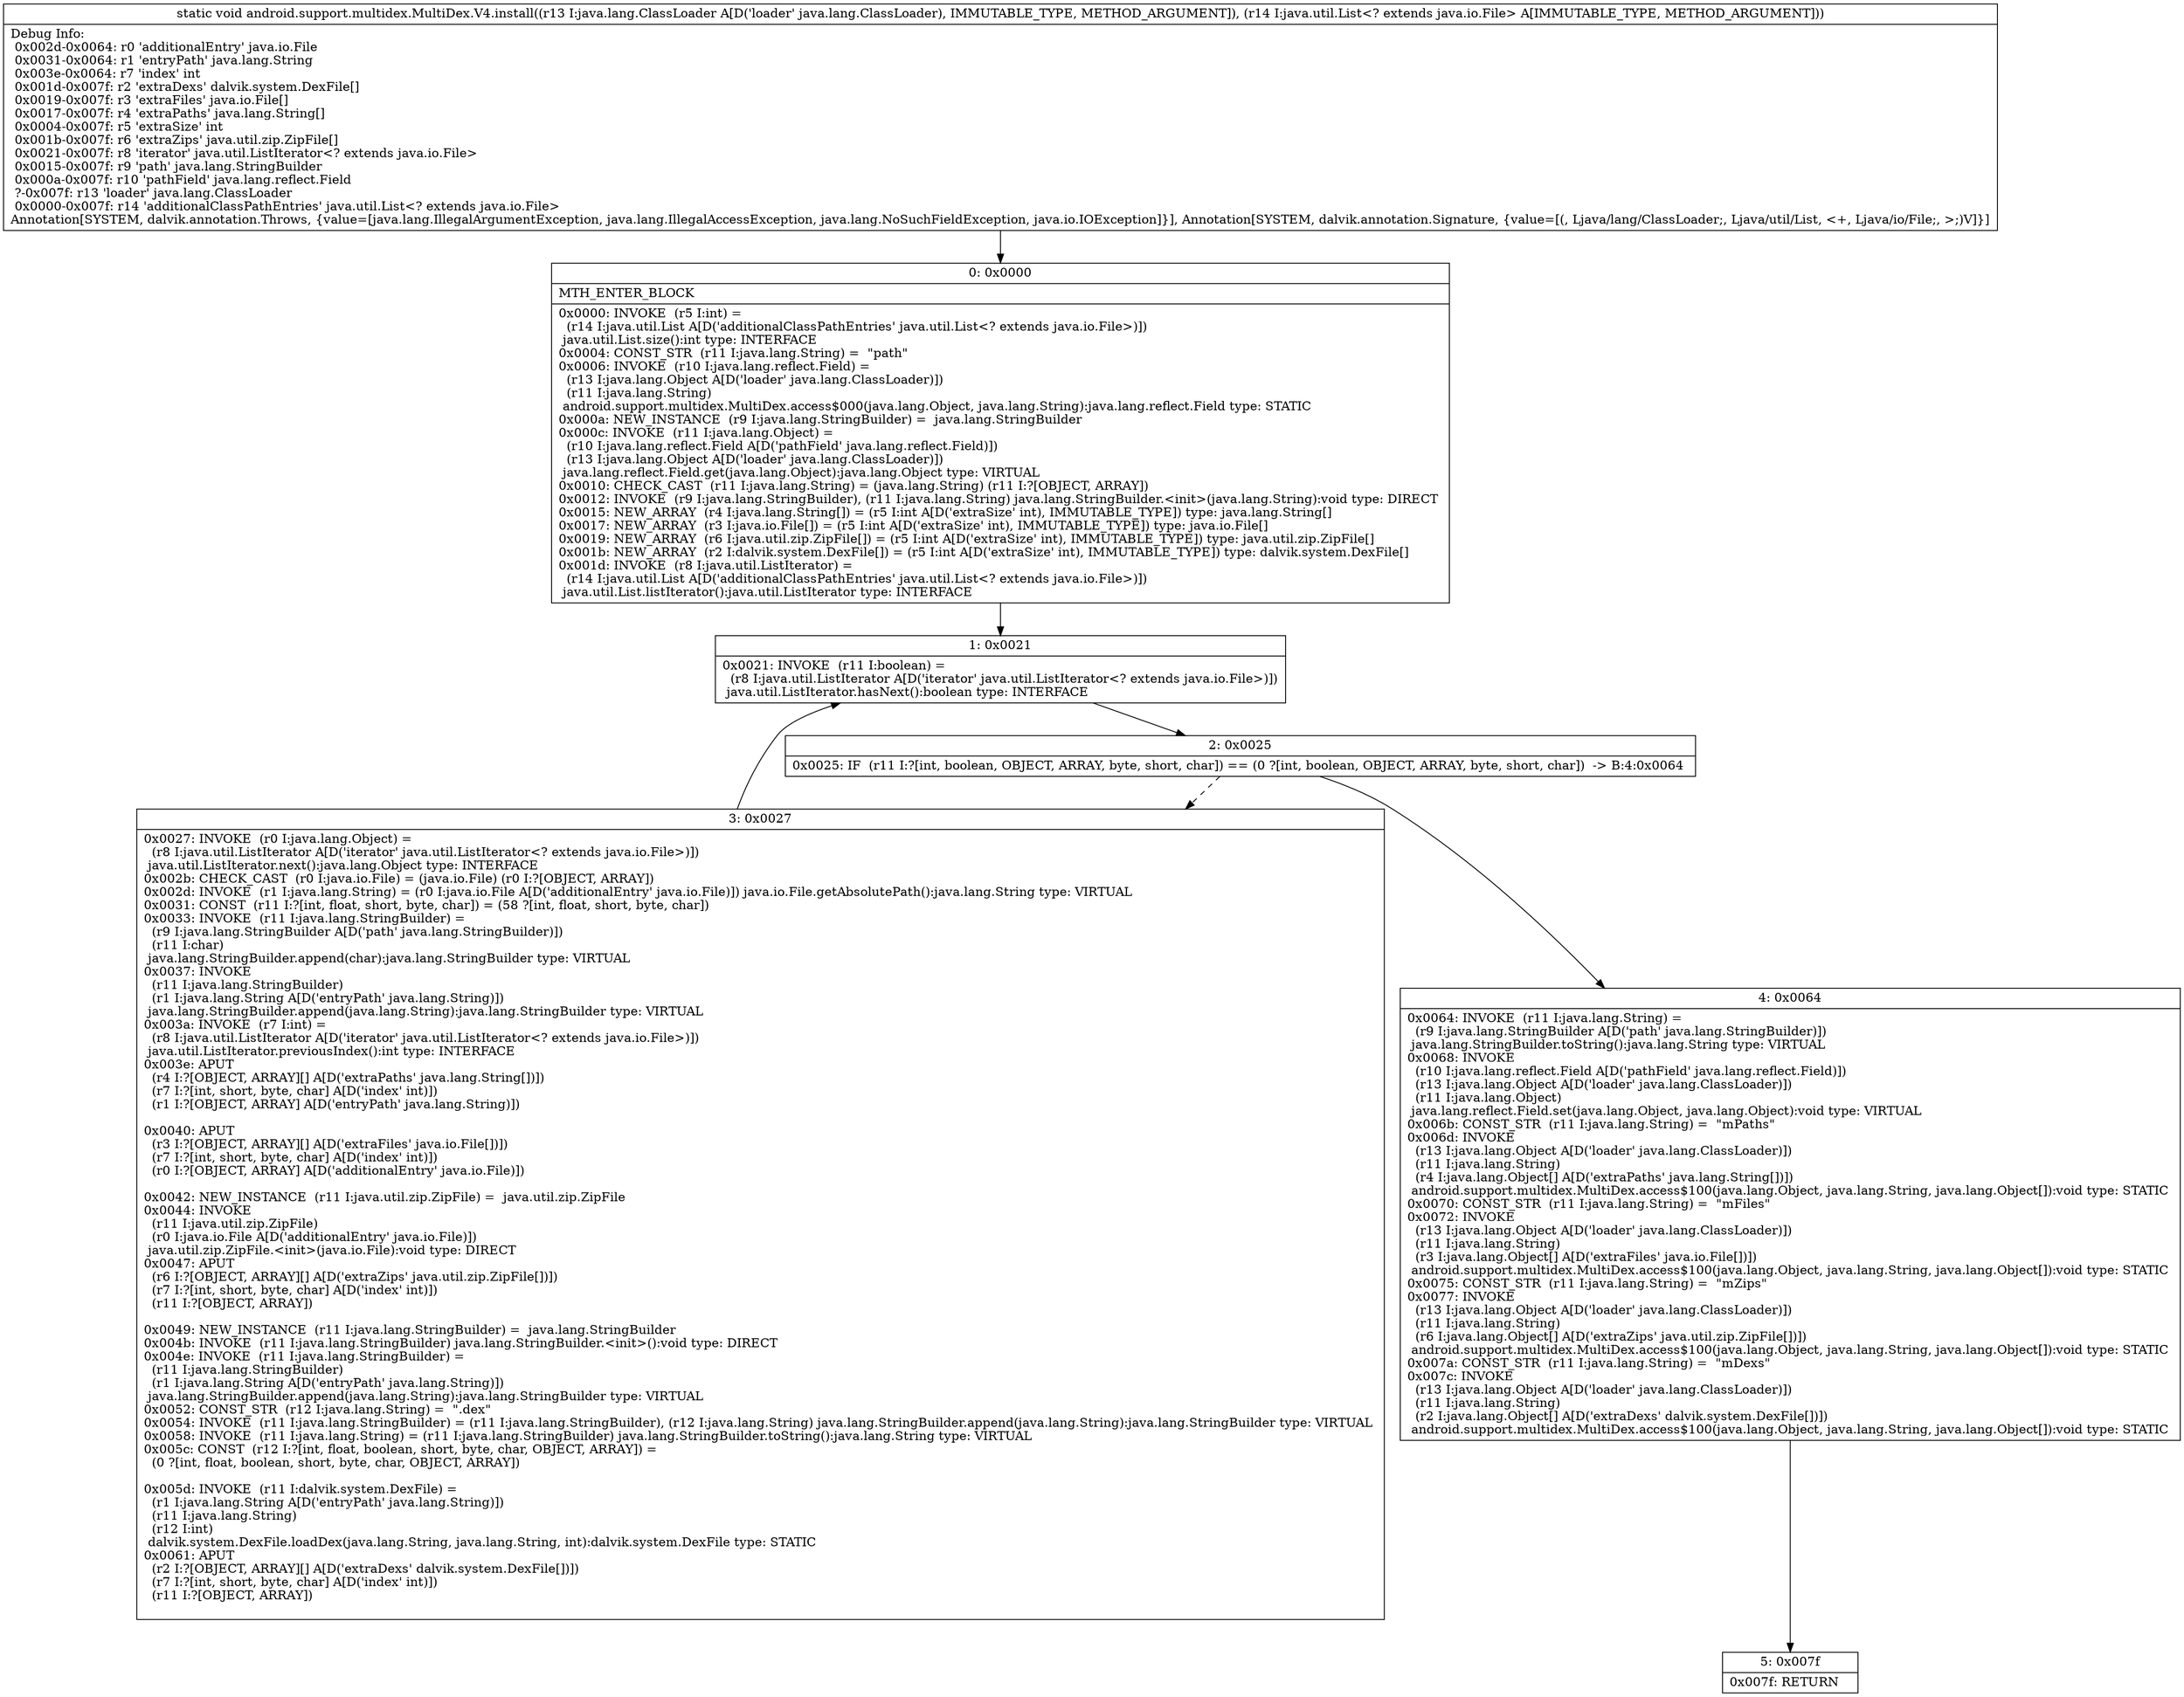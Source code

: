 digraph "CFG forandroid.support.multidex.MultiDex.V4.install(Ljava\/lang\/ClassLoader;Ljava\/util\/List;)V" {
Node_0 [shape=record,label="{0\:\ 0x0000|MTH_ENTER_BLOCK\l|0x0000: INVOKE  (r5 I:int) = \l  (r14 I:java.util.List A[D('additionalClassPathEntries' java.util.List\<? extends java.io.File\>)])\l java.util.List.size():int type: INTERFACE \l0x0004: CONST_STR  (r11 I:java.lang.String) =  \"path\" \l0x0006: INVOKE  (r10 I:java.lang.reflect.Field) = \l  (r13 I:java.lang.Object A[D('loader' java.lang.ClassLoader)])\l  (r11 I:java.lang.String)\l android.support.multidex.MultiDex.access$000(java.lang.Object, java.lang.String):java.lang.reflect.Field type: STATIC \l0x000a: NEW_INSTANCE  (r9 I:java.lang.StringBuilder) =  java.lang.StringBuilder \l0x000c: INVOKE  (r11 I:java.lang.Object) = \l  (r10 I:java.lang.reflect.Field A[D('pathField' java.lang.reflect.Field)])\l  (r13 I:java.lang.Object A[D('loader' java.lang.ClassLoader)])\l java.lang.reflect.Field.get(java.lang.Object):java.lang.Object type: VIRTUAL \l0x0010: CHECK_CAST  (r11 I:java.lang.String) = (java.lang.String) (r11 I:?[OBJECT, ARRAY]) \l0x0012: INVOKE  (r9 I:java.lang.StringBuilder), (r11 I:java.lang.String) java.lang.StringBuilder.\<init\>(java.lang.String):void type: DIRECT \l0x0015: NEW_ARRAY  (r4 I:java.lang.String[]) = (r5 I:int A[D('extraSize' int), IMMUTABLE_TYPE]) type: java.lang.String[] \l0x0017: NEW_ARRAY  (r3 I:java.io.File[]) = (r5 I:int A[D('extraSize' int), IMMUTABLE_TYPE]) type: java.io.File[] \l0x0019: NEW_ARRAY  (r6 I:java.util.zip.ZipFile[]) = (r5 I:int A[D('extraSize' int), IMMUTABLE_TYPE]) type: java.util.zip.ZipFile[] \l0x001b: NEW_ARRAY  (r2 I:dalvik.system.DexFile[]) = (r5 I:int A[D('extraSize' int), IMMUTABLE_TYPE]) type: dalvik.system.DexFile[] \l0x001d: INVOKE  (r8 I:java.util.ListIterator) = \l  (r14 I:java.util.List A[D('additionalClassPathEntries' java.util.List\<? extends java.io.File\>)])\l java.util.List.listIterator():java.util.ListIterator type: INTERFACE \l}"];
Node_1 [shape=record,label="{1\:\ 0x0021|0x0021: INVOKE  (r11 I:boolean) = \l  (r8 I:java.util.ListIterator A[D('iterator' java.util.ListIterator\<? extends java.io.File\>)])\l java.util.ListIterator.hasNext():boolean type: INTERFACE \l}"];
Node_2 [shape=record,label="{2\:\ 0x0025|0x0025: IF  (r11 I:?[int, boolean, OBJECT, ARRAY, byte, short, char]) == (0 ?[int, boolean, OBJECT, ARRAY, byte, short, char])  \-\> B:4:0x0064 \l}"];
Node_3 [shape=record,label="{3\:\ 0x0027|0x0027: INVOKE  (r0 I:java.lang.Object) = \l  (r8 I:java.util.ListIterator A[D('iterator' java.util.ListIterator\<? extends java.io.File\>)])\l java.util.ListIterator.next():java.lang.Object type: INTERFACE \l0x002b: CHECK_CAST  (r0 I:java.io.File) = (java.io.File) (r0 I:?[OBJECT, ARRAY]) \l0x002d: INVOKE  (r1 I:java.lang.String) = (r0 I:java.io.File A[D('additionalEntry' java.io.File)]) java.io.File.getAbsolutePath():java.lang.String type: VIRTUAL \l0x0031: CONST  (r11 I:?[int, float, short, byte, char]) = (58 ?[int, float, short, byte, char]) \l0x0033: INVOKE  (r11 I:java.lang.StringBuilder) = \l  (r9 I:java.lang.StringBuilder A[D('path' java.lang.StringBuilder)])\l  (r11 I:char)\l java.lang.StringBuilder.append(char):java.lang.StringBuilder type: VIRTUAL \l0x0037: INVOKE  \l  (r11 I:java.lang.StringBuilder)\l  (r1 I:java.lang.String A[D('entryPath' java.lang.String)])\l java.lang.StringBuilder.append(java.lang.String):java.lang.StringBuilder type: VIRTUAL \l0x003a: INVOKE  (r7 I:int) = \l  (r8 I:java.util.ListIterator A[D('iterator' java.util.ListIterator\<? extends java.io.File\>)])\l java.util.ListIterator.previousIndex():int type: INTERFACE \l0x003e: APUT  \l  (r4 I:?[OBJECT, ARRAY][] A[D('extraPaths' java.lang.String[])])\l  (r7 I:?[int, short, byte, char] A[D('index' int)])\l  (r1 I:?[OBJECT, ARRAY] A[D('entryPath' java.lang.String)])\l \l0x0040: APUT  \l  (r3 I:?[OBJECT, ARRAY][] A[D('extraFiles' java.io.File[])])\l  (r7 I:?[int, short, byte, char] A[D('index' int)])\l  (r0 I:?[OBJECT, ARRAY] A[D('additionalEntry' java.io.File)])\l \l0x0042: NEW_INSTANCE  (r11 I:java.util.zip.ZipFile) =  java.util.zip.ZipFile \l0x0044: INVOKE  \l  (r11 I:java.util.zip.ZipFile)\l  (r0 I:java.io.File A[D('additionalEntry' java.io.File)])\l java.util.zip.ZipFile.\<init\>(java.io.File):void type: DIRECT \l0x0047: APUT  \l  (r6 I:?[OBJECT, ARRAY][] A[D('extraZips' java.util.zip.ZipFile[])])\l  (r7 I:?[int, short, byte, char] A[D('index' int)])\l  (r11 I:?[OBJECT, ARRAY])\l \l0x0049: NEW_INSTANCE  (r11 I:java.lang.StringBuilder) =  java.lang.StringBuilder \l0x004b: INVOKE  (r11 I:java.lang.StringBuilder) java.lang.StringBuilder.\<init\>():void type: DIRECT \l0x004e: INVOKE  (r11 I:java.lang.StringBuilder) = \l  (r11 I:java.lang.StringBuilder)\l  (r1 I:java.lang.String A[D('entryPath' java.lang.String)])\l java.lang.StringBuilder.append(java.lang.String):java.lang.StringBuilder type: VIRTUAL \l0x0052: CONST_STR  (r12 I:java.lang.String) =  \".dex\" \l0x0054: INVOKE  (r11 I:java.lang.StringBuilder) = (r11 I:java.lang.StringBuilder), (r12 I:java.lang.String) java.lang.StringBuilder.append(java.lang.String):java.lang.StringBuilder type: VIRTUAL \l0x0058: INVOKE  (r11 I:java.lang.String) = (r11 I:java.lang.StringBuilder) java.lang.StringBuilder.toString():java.lang.String type: VIRTUAL \l0x005c: CONST  (r12 I:?[int, float, boolean, short, byte, char, OBJECT, ARRAY]) = \l  (0 ?[int, float, boolean, short, byte, char, OBJECT, ARRAY])\l \l0x005d: INVOKE  (r11 I:dalvik.system.DexFile) = \l  (r1 I:java.lang.String A[D('entryPath' java.lang.String)])\l  (r11 I:java.lang.String)\l  (r12 I:int)\l dalvik.system.DexFile.loadDex(java.lang.String, java.lang.String, int):dalvik.system.DexFile type: STATIC \l0x0061: APUT  \l  (r2 I:?[OBJECT, ARRAY][] A[D('extraDexs' dalvik.system.DexFile[])])\l  (r7 I:?[int, short, byte, char] A[D('index' int)])\l  (r11 I:?[OBJECT, ARRAY])\l \l}"];
Node_4 [shape=record,label="{4\:\ 0x0064|0x0064: INVOKE  (r11 I:java.lang.String) = \l  (r9 I:java.lang.StringBuilder A[D('path' java.lang.StringBuilder)])\l java.lang.StringBuilder.toString():java.lang.String type: VIRTUAL \l0x0068: INVOKE  \l  (r10 I:java.lang.reflect.Field A[D('pathField' java.lang.reflect.Field)])\l  (r13 I:java.lang.Object A[D('loader' java.lang.ClassLoader)])\l  (r11 I:java.lang.Object)\l java.lang.reflect.Field.set(java.lang.Object, java.lang.Object):void type: VIRTUAL \l0x006b: CONST_STR  (r11 I:java.lang.String) =  \"mPaths\" \l0x006d: INVOKE  \l  (r13 I:java.lang.Object A[D('loader' java.lang.ClassLoader)])\l  (r11 I:java.lang.String)\l  (r4 I:java.lang.Object[] A[D('extraPaths' java.lang.String[])])\l android.support.multidex.MultiDex.access$100(java.lang.Object, java.lang.String, java.lang.Object[]):void type: STATIC \l0x0070: CONST_STR  (r11 I:java.lang.String) =  \"mFiles\" \l0x0072: INVOKE  \l  (r13 I:java.lang.Object A[D('loader' java.lang.ClassLoader)])\l  (r11 I:java.lang.String)\l  (r3 I:java.lang.Object[] A[D('extraFiles' java.io.File[])])\l android.support.multidex.MultiDex.access$100(java.lang.Object, java.lang.String, java.lang.Object[]):void type: STATIC \l0x0075: CONST_STR  (r11 I:java.lang.String) =  \"mZips\" \l0x0077: INVOKE  \l  (r13 I:java.lang.Object A[D('loader' java.lang.ClassLoader)])\l  (r11 I:java.lang.String)\l  (r6 I:java.lang.Object[] A[D('extraZips' java.util.zip.ZipFile[])])\l android.support.multidex.MultiDex.access$100(java.lang.Object, java.lang.String, java.lang.Object[]):void type: STATIC \l0x007a: CONST_STR  (r11 I:java.lang.String) =  \"mDexs\" \l0x007c: INVOKE  \l  (r13 I:java.lang.Object A[D('loader' java.lang.ClassLoader)])\l  (r11 I:java.lang.String)\l  (r2 I:java.lang.Object[] A[D('extraDexs' dalvik.system.DexFile[])])\l android.support.multidex.MultiDex.access$100(java.lang.Object, java.lang.String, java.lang.Object[]):void type: STATIC \l}"];
Node_5 [shape=record,label="{5\:\ 0x007f|0x007f: RETURN   \l}"];
MethodNode[shape=record,label="{static void android.support.multidex.MultiDex.V4.install((r13 I:java.lang.ClassLoader A[D('loader' java.lang.ClassLoader), IMMUTABLE_TYPE, METHOD_ARGUMENT]), (r14 I:java.util.List\<? extends java.io.File\> A[IMMUTABLE_TYPE, METHOD_ARGUMENT]))  | Debug Info:\l  0x002d\-0x0064: r0 'additionalEntry' java.io.File\l  0x0031\-0x0064: r1 'entryPath' java.lang.String\l  0x003e\-0x0064: r7 'index' int\l  0x001d\-0x007f: r2 'extraDexs' dalvik.system.DexFile[]\l  0x0019\-0x007f: r3 'extraFiles' java.io.File[]\l  0x0017\-0x007f: r4 'extraPaths' java.lang.String[]\l  0x0004\-0x007f: r5 'extraSize' int\l  0x001b\-0x007f: r6 'extraZips' java.util.zip.ZipFile[]\l  0x0021\-0x007f: r8 'iterator' java.util.ListIterator\<? extends java.io.File\>\l  0x0015\-0x007f: r9 'path' java.lang.StringBuilder\l  0x000a\-0x007f: r10 'pathField' java.lang.reflect.Field\l  ?\-0x007f: r13 'loader' java.lang.ClassLoader\l  0x0000\-0x007f: r14 'additionalClassPathEntries' java.util.List\<? extends java.io.File\>\lAnnotation[SYSTEM, dalvik.annotation.Throws, \{value=[java.lang.IllegalArgumentException, java.lang.IllegalAccessException, java.lang.NoSuchFieldException, java.io.IOException]\}], Annotation[SYSTEM, dalvik.annotation.Signature, \{value=[(, Ljava\/lang\/ClassLoader;, Ljava\/util\/List, \<+, Ljava\/io\/File;, \>;)V]\}]\l}"];
MethodNode -> Node_0;
Node_0 -> Node_1;
Node_1 -> Node_2;
Node_2 -> Node_3[style=dashed];
Node_2 -> Node_4;
Node_3 -> Node_1;
Node_4 -> Node_5;
}

